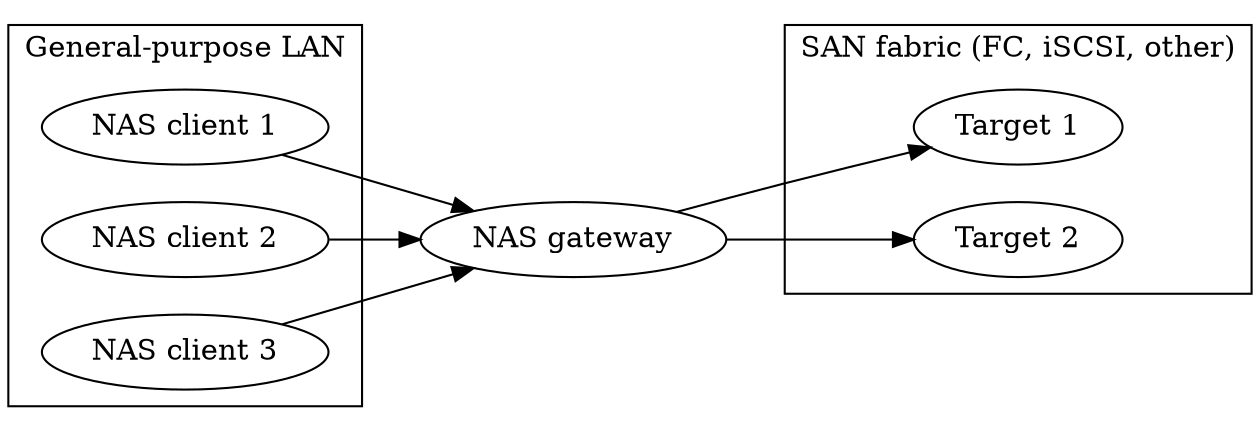 digraph G {
	rankdir=LR;

	subgraph cluster_lan {
	label="General-purpose LAN";
	c1 [ label="NAS client 1"];
	c2 [ label="NAS client 2"];
	c3 [ label="NAS client 3"];
	}

	subgraph cluster_san {
	label="SAN fabric (FC, iSCSI, other)";
	t1 [ label="Target 1"];
	t2 [ label="Target 2"];
	}

	gw [ label="NAS gateway"];

	c1 -> gw;
	c2 -> gw;
	c3 -> gw;
	gw -> t1;
	gw -> t2;
	

}